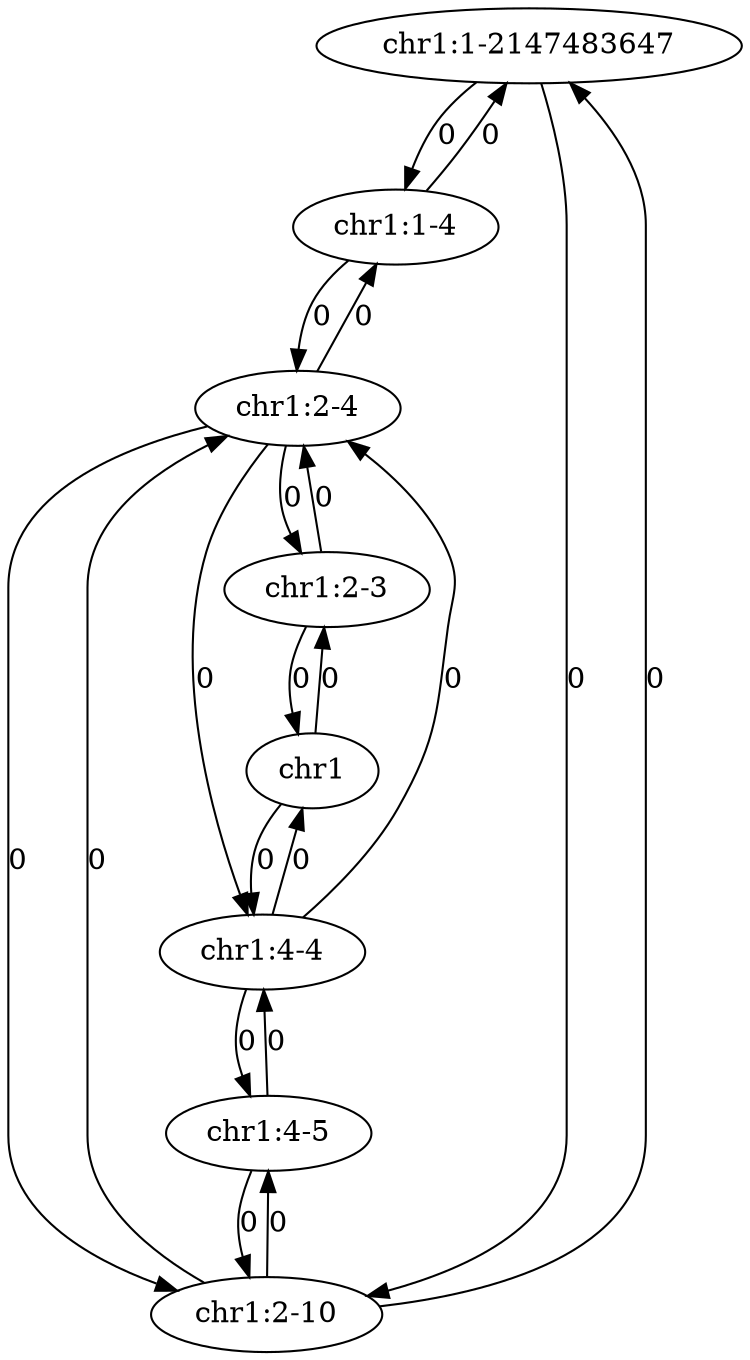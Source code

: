 digraph G {
"chr1:1-2147483647" -> "chr1:1-4" [label=0];
"chr1:1-2147483647" -> "chr1:2-10" [label=0];
"chr1:2-10" -> "chr1:2-4" [label=0];
"chr1:2-10" -> "chr1:4-5" [label=0];
"chr1:2-10" -> "chr1:1-2147483647" [label=0];
"chr1:4-5" -> "chr1:4-4" [label=0];
"chr1:4-5" -> "chr1:2-10" [label=0];
"chr1:4-4" -> "chr1" [label=0];
"chr1:4-4" -> "chr1:4-5" [label=0];
"chr1:4-4" -> "chr1:2-4" [label=0];
"chr1" -> "chr1:2-3" [label=0];
"chr1" -> "chr1:4-4" [label=0];
"chr1:2-3" -> "chr1" [label=0];
"chr1:2-3" -> "chr1:2-4" [label=0];
"chr1:2-4" -> "chr1:2-3" [label=0];
"chr1:2-4" -> "chr1:4-4" [label=0];
"chr1:2-4" -> "chr1:1-4" [label=0];
"chr1:2-4" -> "chr1:2-10" [label=0];
"chr1:1-4" -> "chr1:1-2147483647" [label=0];
"chr1:1-4" -> "chr1:2-4" [label=0];
}
